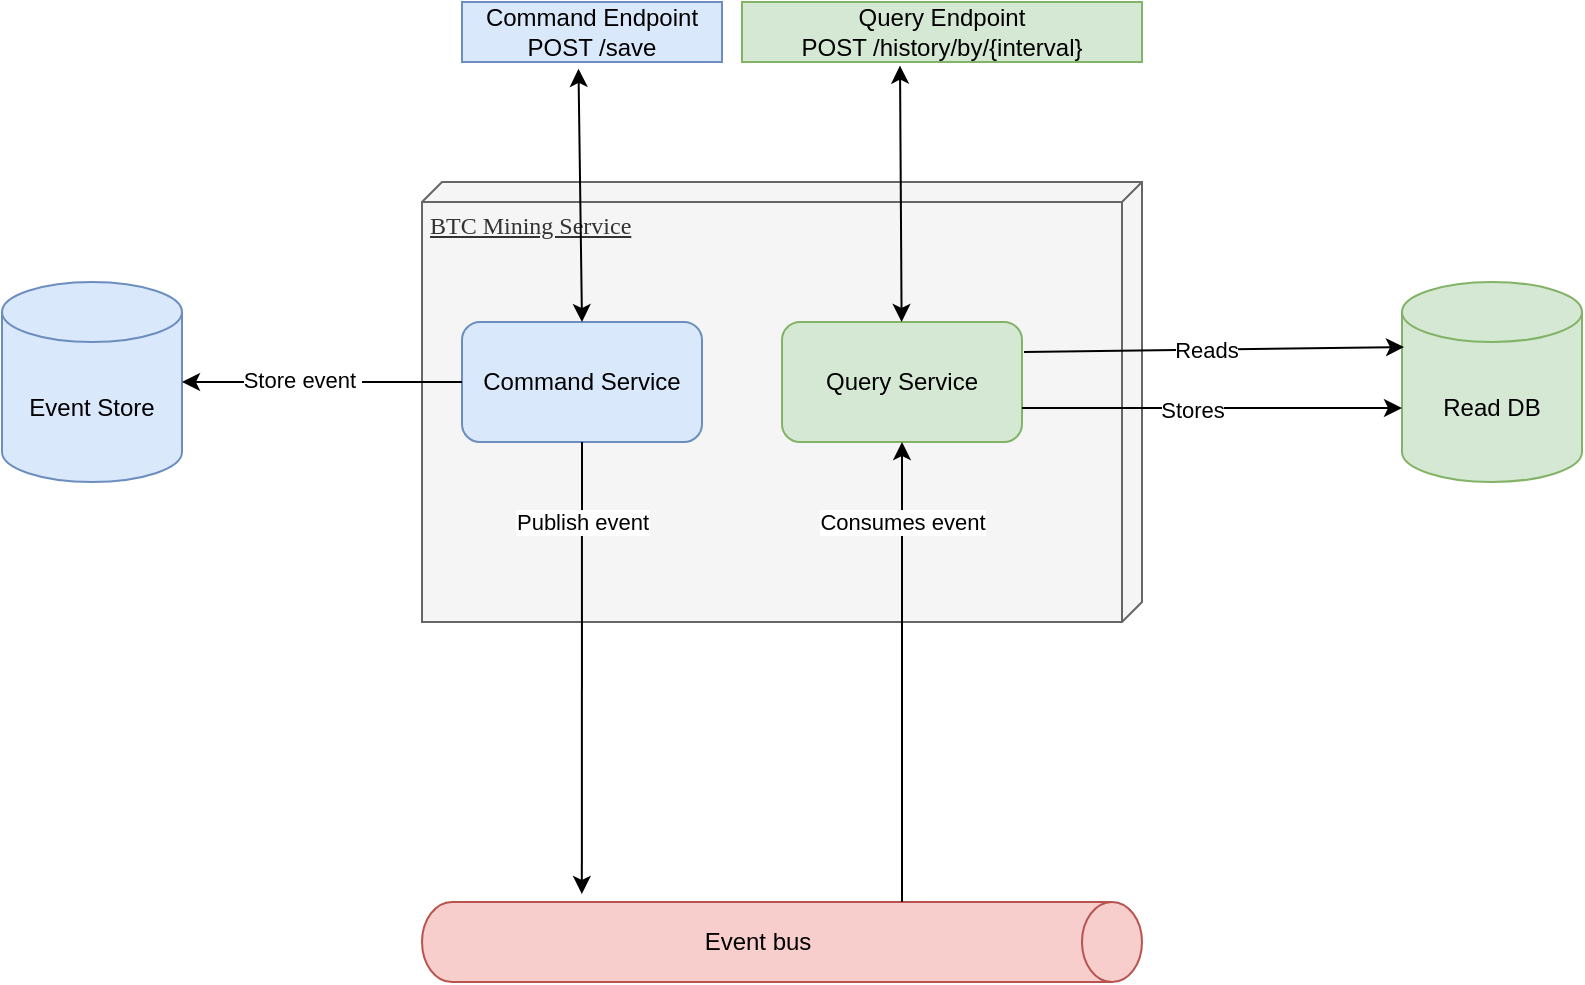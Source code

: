 <mxfile version="21.1.5" type="device">
  <diagram name="Page-1" id="5f0bae14-7c28-e335-631c-24af17079c00">
    <mxGraphModel dx="993" dy="541" grid="1" gridSize="10" guides="1" tooltips="1" connect="1" arrows="1" fold="1" page="1" pageScale="1" pageWidth="1100" pageHeight="850" background="none" math="0" shadow="0">
      <root>
        <mxCell id="0" />
        <mxCell id="1" parent="0" />
        <mxCell id="39150e848f15840c-1" value="BTC Mining Service" style="verticalAlign=top;align=left;spacingTop=8;spacingLeft=2;spacingRight=12;shape=cube;size=10;direction=south;fontStyle=4;html=1;rounded=0;shadow=0;comic=0;labelBackgroundColor=none;strokeWidth=1;fontFamily=Verdana;fontSize=12;fillColor=#f5f5f5;strokeColor=#666666;fontColor=#333333;" parent="1" vertex="1">
          <mxGeometry x="320" y="120" width="360" height="220" as="geometry" />
        </mxCell>
        <mxCell id="T-CJkPVfYTjrtU561O0B-5" value="Command Service" style="rounded=1;whiteSpace=wrap;html=1;fillColor=#dae8fc;strokeColor=#6c8ebf;" parent="1" vertex="1">
          <mxGeometry x="340" y="190" width="120" height="60" as="geometry" />
        </mxCell>
        <mxCell id="T-CJkPVfYTjrtU561O0B-6" value="Query Service" style="rounded=1;whiteSpace=wrap;html=1;fillColor=#d5e8d4;strokeColor=#82b366;" parent="1" vertex="1">
          <mxGeometry x="500" y="190" width="120" height="60" as="geometry" />
        </mxCell>
        <mxCell id="T-CJkPVfYTjrtU561O0B-7" value="Event Store" style="shape=cylinder3;whiteSpace=wrap;html=1;boundedLbl=1;backgroundOutline=1;size=15;fillColor=#dae8fc;strokeColor=#6c8ebf;" parent="1" vertex="1">
          <mxGeometry x="110" y="170" width="90" height="100" as="geometry" />
        </mxCell>
        <mxCell id="T-CJkPVfYTjrtU561O0B-8" value="" style="endArrow=classic;html=1;rounded=0;entryX=1;entryY=0.5;entryDx=0;entryDy=0;entryPerimeter=0;exitX=0;exitY=0.5;exitDx=0;exitDy=0;" parent="1" source="T-CJkPVfYTjrtU561O0B-5" target="T-CJkPVfYTjrtU561O0B-7" edge="1">
          <mxGeometry width="50" height="50" relative="1" as="geometry">
            <mxPoint x="480" y="220" as="sourcePoint" />
            <mxPoint x="530" y="170" as="targetPoint" />
          </mxGeometry>
        </mxCell>
        <mxCell id="T-CJkPVfYTjrtU561O0B-23" value="Store event&amp;nbsp;" style="edgeLabel;html=1;align=center;verticalAlign=middle;resizable=0;points=[];rotation=0;" parent="T-CJkPVfYTjrtU561O0B-8" vertex="1" connectable="0">
          <mxGeometry x="0.143" y="-1" relative="1" as="geometry">
            <mxPoint as="offset" />
          </mxGeometry>
        </mxCell>
        <mxCell id="T-CJkPVfYTjrtU561O0B-11" value="Command Endpoint&lt;br&gt;POST /save" style="rounded=0;whiteSpace=wrap;html=1;fillColor=#dae8fc;strokeColor=#6c8ebf;" parent="1" vertex="1">
          <mxGeometry x="340" y="30" width="130" height="30" as="geometry" />
        </mxCell>
        <mxCell id="T-CJkPVfYTjrtU561O0B-12" value="Query Endpoint&lt;br&gt;POST /history/by/{interval}" style="rounded=0;whiteSpace=wrap;html=1;fillColor=#d5e8d4;strokeColor=#82b366;" parent="1" vertex="1">
          <mxGeometry x="480" y="30" width="200" height="30" as="geometry" />
        </mxCell>
        <mxCell id="T-CJkPVfYTjrtU561O0B-14" value="Read DB" style="shape=cylinder3;whiteSpace=wrap;html=1;boundedLbl=1;backgroundOutline=1;size=15;fillColor=#d5e8d4;strokeColor=#82b366;" parent="1" vertex="1">
          <mxGeometry x="810" y="170" width="90" height="100" as="geometry" />
        </mxCell>
        <mxCell id="T-CJkPVfYTjrtU561O0B-15" value="" style="endArrow=classic;html=1;rounded=0;entryX=0;entryY=0;entryDx=0;entryDy=32.5;entryPerimeter=0;exitX=1;exitY=0.25;exitDx=0;exitDy=0;" parent="1" edge="1">
          <mxGeometry width="50" height="50" relative="1" as="geometry">
            <mxPoint x="621" y="205" as="sourcePoint" />
            <mxPoint x="811" y="202.5" as="targetPoint" />
          </mxGeometry>
        </mxCell>
        <mxCell id="T-CJkPVfYTjrtU561O0B-24" value="Reads" style="edgeLabel;html=1;align=center;verticalAlign=middle;resizable=0;points=[];" parent="T-CJkPVfYTjrtU561O0B-15" vertex="1" connectable="0">
          <mxGeometry x="-0.237" relative="1" as="geometry">
            <mxPoint x="18" as="offset" />
          </mxGeometry>
        </mxCell>
        <mxCell id="T-CJkPVfYTjrtU561O0B-16" value="Event bus" style="shape=cylinder3;whiteSpace=wrap;html=1;boundedLbl=1;backgroundOutline=1;size=15;direction=south;fillColor=#f8cecc;strokeColor=#b85450;" parent="1" vertex="1">
          <mxGeometry x="320" y="480" width="360" height="40" as="geometry" />
        </mxCell>
        <mxCell id="T-CJkPVfYTjrtU561O0B-20" value="Publish event" style="endArrow=classic;html=1;rounded=0;exitX=0.5;exitY=1;exitDx=0;exitDy=0;entryX=-0.1;entryY=0.778;entryDx=0;entryDy=0;entryPerimeter=0;" parent="1" source="T-CJkPVfYTjrtU561O0B-5" target="T-CJkPVfYTjrtU561O0B-16" edge="1">
          <mxGeometry x="-0.646" width="50" height="50" relative="1" as="geometry">
            <mxPoint x="400" y="280" as="sourcePoint" />
            <mxPoint x="530" y="400" as="targetPoint" />
            <mxPoint as="offset" />
          </mxGeometry>
        </mxCell>
        <mxCell id="el4lC6TDWt9wbGGTaBhb-2" value="" style="endArrow=classic;html=1;rounded=0;entryX=0.5;entryY=1;entryDx=0;entryDy=0;" edge="1" parent="1" target="T-CJkPVfYTjrtU561O0B-6">
          <mxGeometry width="50" height="50" relative="1" as="geometry">
            <mxPoint x="560" y="480" as="sourcePoint" />
            <mxPoint x="530" y="250" as="targetPoint" />
          </mxGeometry>
        </mxCell>
        <mxCell id="el4lC6TDWt9wbGGTaBhb-3" value="Consumes event" style="edgeLabel;html=1;align=center;verticalAlign=middle;resizable=0;points=[];" vertex="1" connectable="0" parent="el4lC6TDWt9wbGGTaBhb-2">
          <mxGeometry x="0.262" y="1" relative="1" as="geometry">
            <mxPoint x="1" y="-45" as="offset" />
          </mxGeometry>
        </mxCell>
        <mxCell id="el4lC6TDWt9wbGGTaBhb-4" value="" style="endArrow=classic;startArrow=classic;html=1;rounded=0;entryX=0.448;entryY=1.113;entryDx=0;entryDy=0;entryPerimeter=0;" edge="1" parent="1" target="T-CJkPVfYTjrtU561O0B-11">
          <mxGeometry width="50" height="50" relative="1" as="geometry">
            <mxPoint x="400" y="190" as="sourcePoint" />
            <mxPoint x="450" y="140" as="targetPoint" />
          </mxGeometry>
        </mxCell>
        <mxCell id="el4lC6TDWt9wbGGTaBhb-5" value="" style="endArrow=classic;startArrow=classic;html=1;rounded=0;exitX=0.395;exitY=1.06;exitDx=0;exitDy=0;exitPerimeter=0;" edge="1" parent="1" source="T-CJkPVfYTjrtU561O0B-12" target="T-CJkPVfYTjrtU561O0B-6">
          <mxGeometry width="50" height="50" relative="1" as="geometry">
            <mxPoint x="480" y="310" as="sourcePoint" />
            <mxPoint x="530" y="260" as="targetPoint" />
          </mxGeometry>
        </mxCell>
        <mxCell id="el4lC6TDWt9wbGGTaBhb-8" value="" style="endArrow=classic;html=1;rounded=0;" edge="1" parent="1">
          <mxGeometry width="50" height="50" relative="1" as="geometry">
            <mxPoint x="620" y="233" as="sourcePoint" />
            <mxPoint x="810" y="233" as="targetPoint" />
          </mxGeometry>
        </mxCell>
        <mxCell id="el4lC6TDWt9wbGGTaBhb-9" value="Stores" style="edgeLabel;html=1;align=center;verticalAlign=middle;resizable=0;points=[];" vertex="1" connectable="0" parent="el4lC6TDWt9wbGGTaBhb-8">
          <mxGeometry x="-0.284" y="-1" relative="1" as="geometry">
            <mxPoint x="17" as="offset" />
          </mxGeometry>
        </mxCell>
      </root>
    </mxGraphModel>
  </diagram>
</mxfile>
